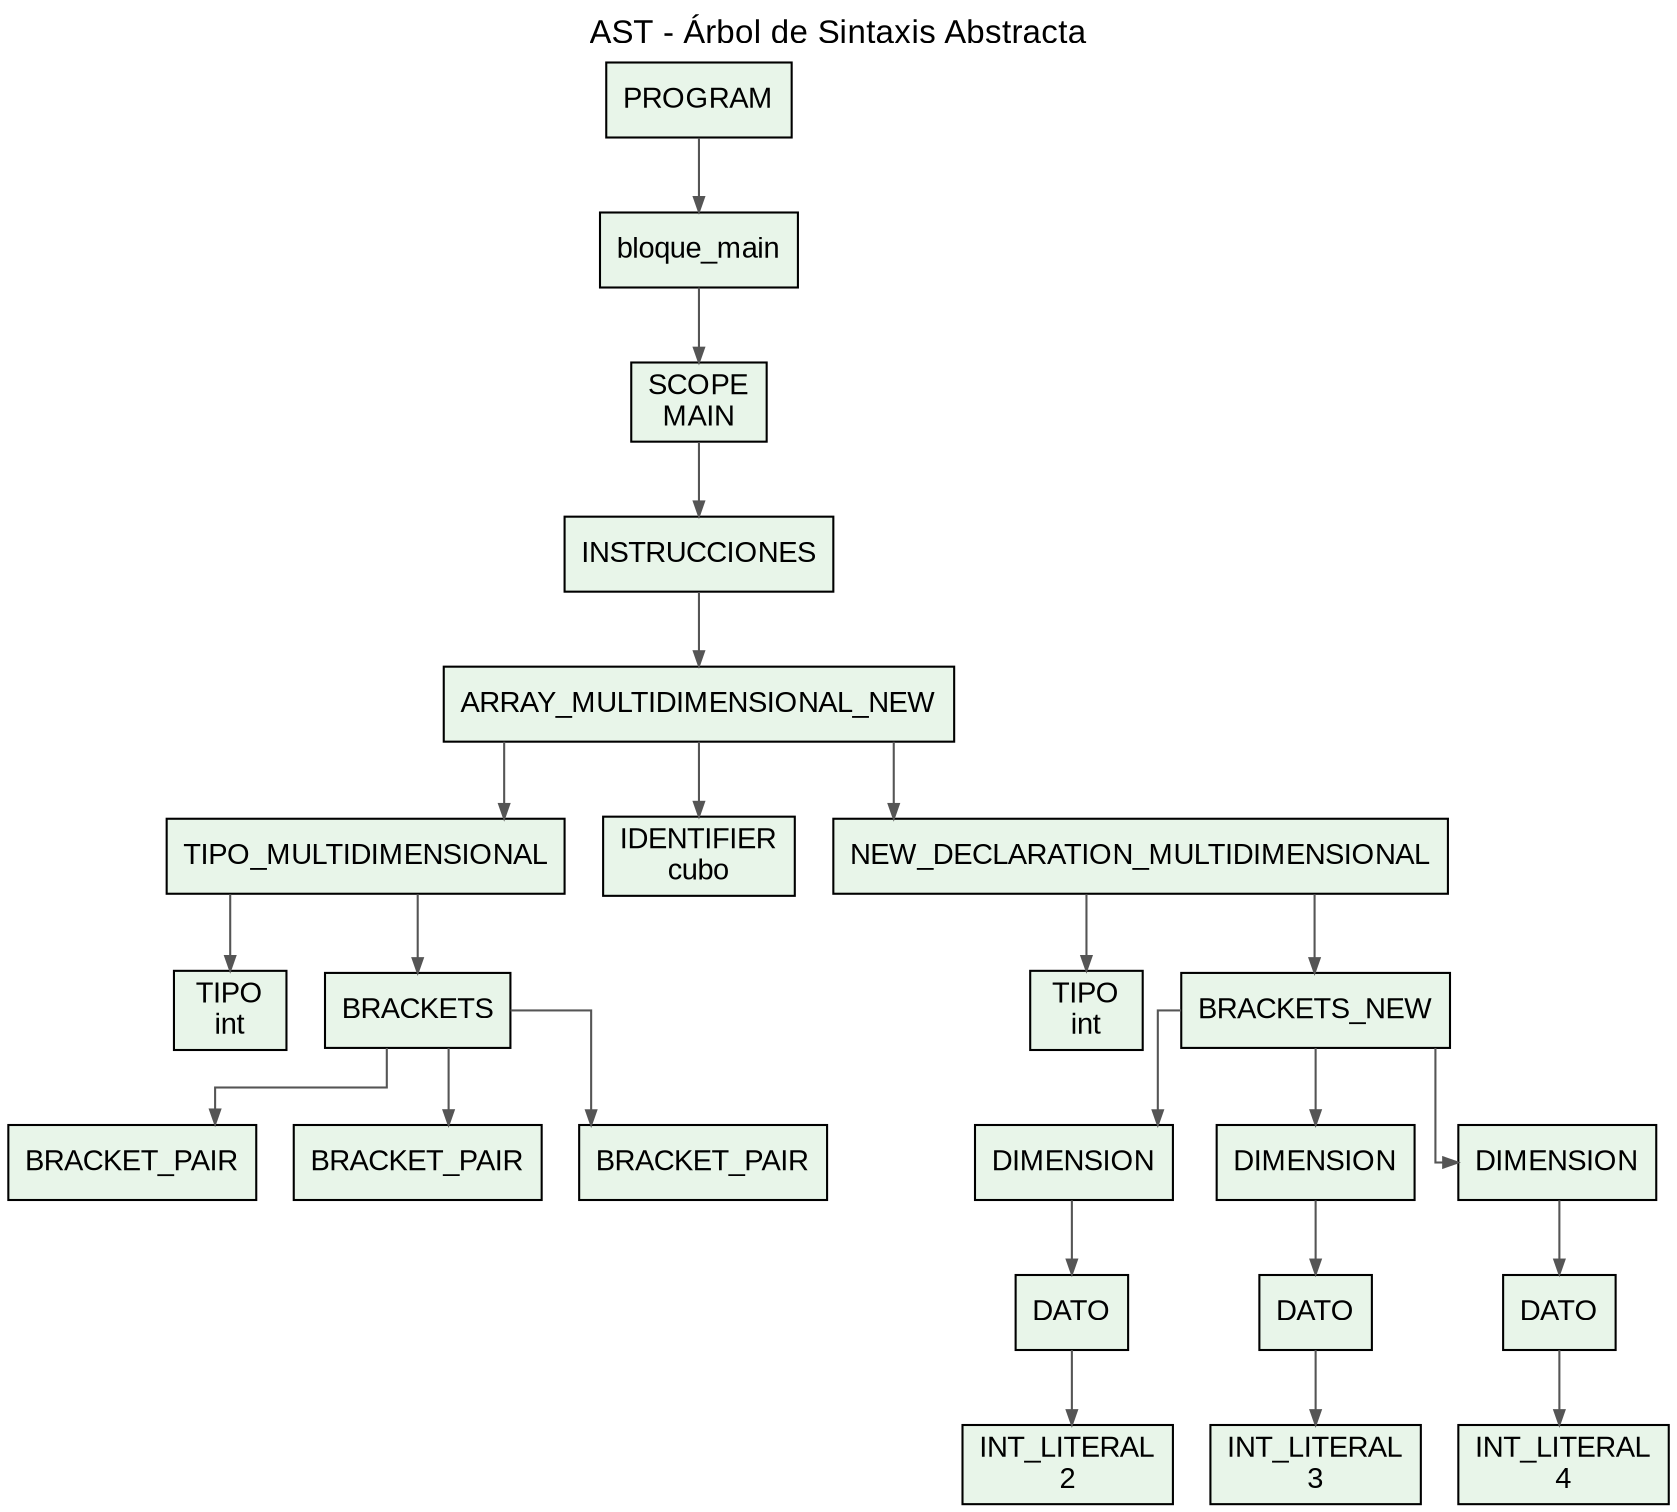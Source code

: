 digraph AST {
  rankdir=TB;
  node [fontname="Arial, sans-serif", style=filled, shape=box, fillcolor="#E8F5E9"];
  edge [fontname="Arial, sans-serif", color="#555555", arrowsize=0.7];
  graph [fontname="Arial, sans-serif", labelloc=t, fontsize=16];
  label="AST - Árbol de Sintaxis Abstracta";
  splines=ortho;
  concentrate=true;

  node_0 [label="PROGRAM"];
  node_1 [label="bloque_main"];
  node_0 -> node_1;
  node_2 [label="SCOPE\nMAIN"];
  node_1 -> node_2;
  node_3 [label="INSTRUCCIONES"];
  node_2 -> node_3;
  node_4 [label="ARRAY_MULTIDIMENSIONAL_NEW"];
  node_3 -> node_4;
  node_5 [label="TIPO_MULTIDIMENSIONAL"];
  node_4 -> node_5;
  node_6 [label="TIPO\nint"];
  node_5 -> node_6;
  node_7 [label="BRACKETS"];
  node_5 -> node_7;
  node_8 [label="BRACKET_PAIR"];
  node_7 -> node_8;
  node_9 [label="BRACKET_PAIR"];
  node_7 -> node_9;
  node_10 [label="BRACKET_PAIR"];
  node_7 -> node_10;
  node_11 [label="IDENTIFIER\ncubo"];
  node_4 -> node_11;
  node_12 [label="NEW_DECLARATION_MULTIDIMENSIONAL"];
  node_4 -> node_12;
  node_13 [label="TIPO\nint"];
  node_12 -> node_13;
  node_14 [label="BRACKETS_NEW"];
  node_12 -> node_14;
  node_15 [label="DIMENSION"];
  node_14 -> node_15;
  node_16 [label="DATO"];
  node_15 -> node_16;
  node_17 [label="INT_LITERAL\n2"];
  node_16 -> node_17;
  node_18 [label="DIMENSION"];
  node_14 -> node_18;
  node_19 [label="DATO"];
  node_18 -> node_19;
  node_20 [label="INT_LITERAL\n3"];
  node_19 -> node_20;
  node_21 [label="DIMENSION"];
  node_14 -> node_21;
  node_22 [label="DATO"];
  node_21 -> node_22;
  node_23 [label="INT_LITERAL\n4"];
  node_22 -> node_23;

}
